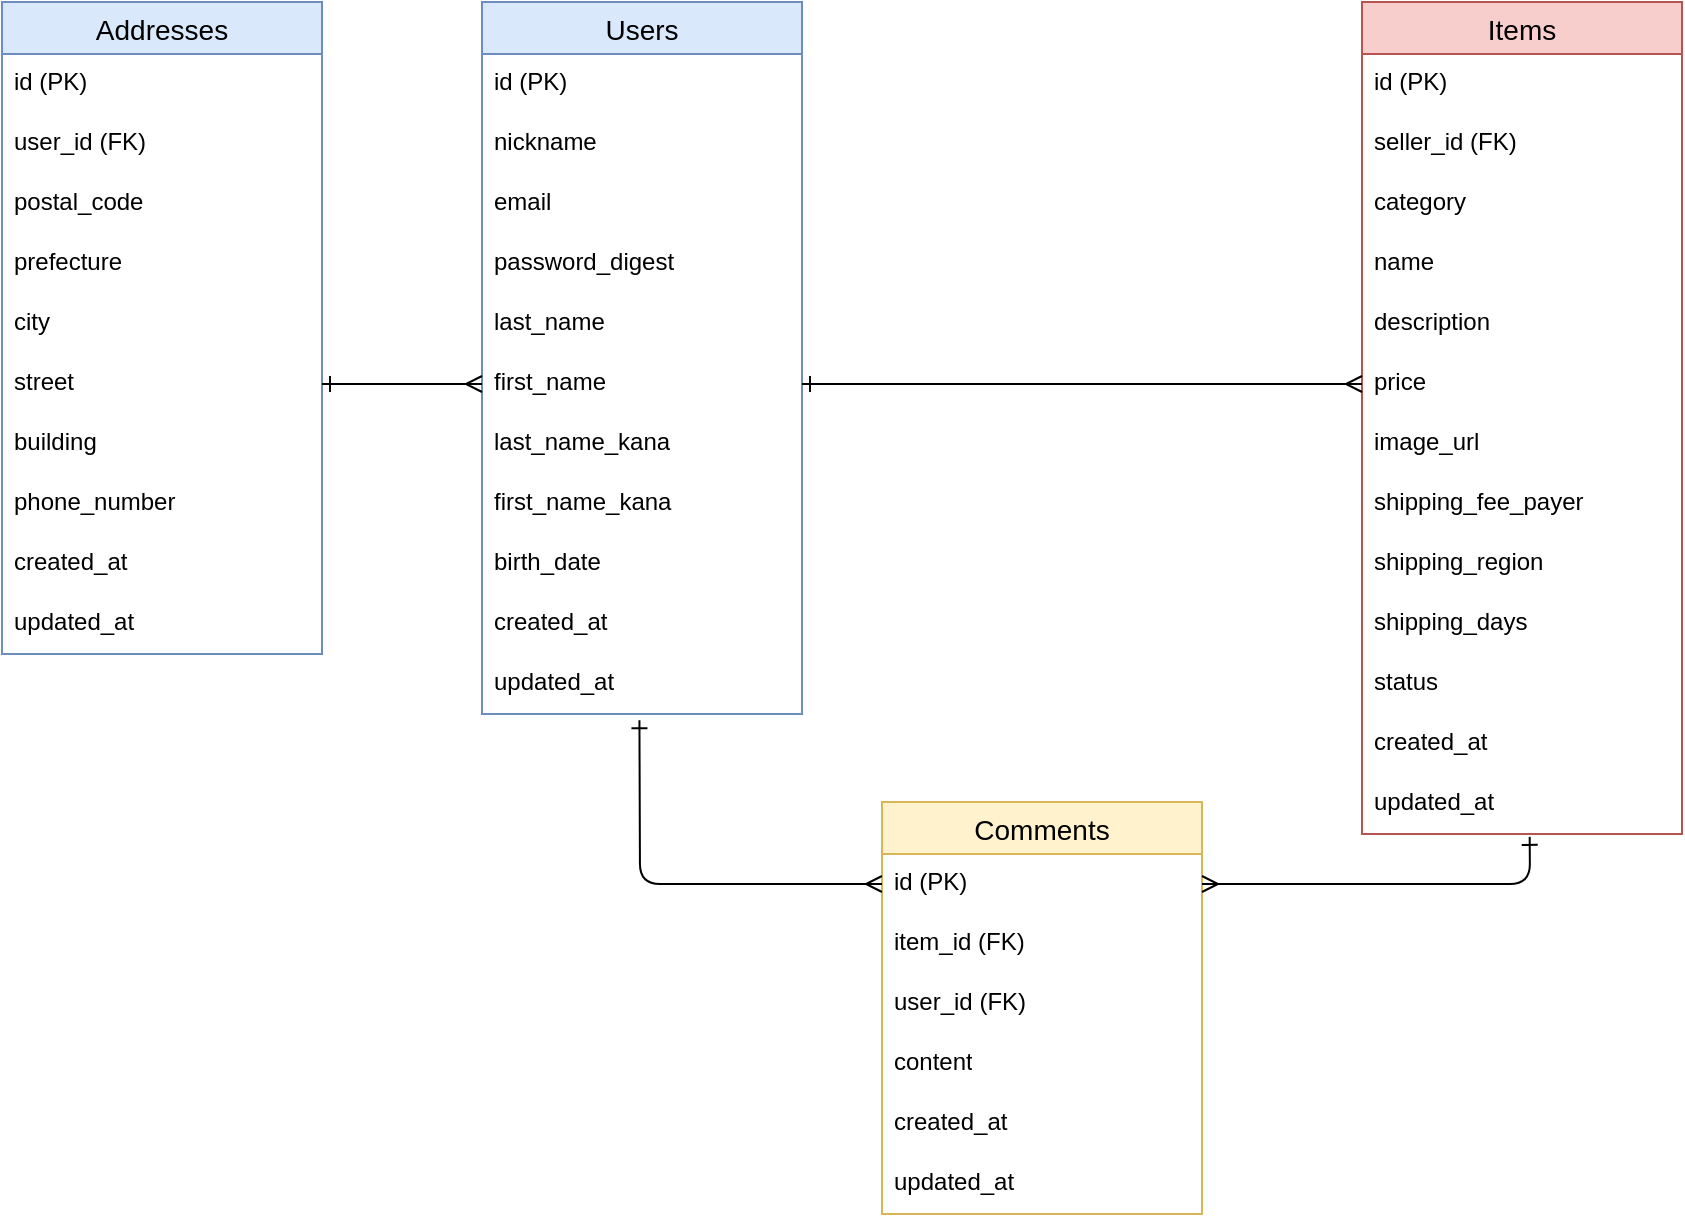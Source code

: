 <mxfile>
    <diagram id="Lt8R22qD1YM_LSIiMwtF" name="ページ1">
        <mxGraphModel dx="2206" dy="731" grid="1" gridSize="10" guides="1" tooltips="1" connect="1" arrows="1" fold="1" page="1" pageScale="1" pageWidth="827" pageHeight="1169" math="0" shadow="0">
            <root>
                <mxCell id="0"/>
                <mxCell id="1" parent="0"/>
                <mxCell id="rO5kvPuwBL1AwC9_QXNd-16" value="Users" style="swimlane;fontStyle=0;childLayout=stackLayout;horizontal=1;startSize=26;horizontalStack=0;resizeParent=1;resizeParentMax=0;resizeLast=0;collapsible=1;marginBottom=0;align=center;fontSize=14;fillColor=#dae8fc;strokeColor=#6c8ebf;" vertex="1" parent="1">
                    <mxGeometry x="120" y="200" width="160" height="356" as="geometry">
                        <mxRectangle x="120" y="200" width="80" height="30" as="alternateBounds"/>
                    </mxGeometry>
                </mxCell>
                <mxCell id="rO5kvPuwBL1AwC9_QXNd-17" value="id (PK)" style="text;strokeColor=none;fillColor=none;spacingLeft=4;spacingRight=4;overflow=hidden;rotatable=0;points=[[0,0.5],[1,0.5]];portConstraint=eastwest;fontSize=12;whiteSpace=wrap;html=1;" vertex="1" parent="rO5kvPuwBL1AwC9_QXNd-16">
                    <mxGeometry y="26" width="160" height="30" as="geometry"/>
                </mxCell>
                <mxCell id="rO5kvPuwBL1AwC9_QXNd-18" value="nickname" style="text;strokeColor=none;fillColor=none;spacingLeft=4;spacingRight=4;overflow=hidden;rotatable=0;points=[[0,0.5],[1,0.5]];portConstraint=eastwest;fontSize=12;whiteSpace=wrap;html=1;" vertex="1" parent="rO5kvPuwBL1AwC9_QXNd-16">
                    <mxGeometry y="56" width="160" height="30" as="geometry"/>
                </mxCell>
                <mxCell id="rO5kvPuwBL1AwC9_QXNd-19" value="email" style="text;strokeColor=none;fillColor=none;spacingLeft=4;spacingRight=4;overflow=hidden;rotatable=0;points=[[0,0.5],[1,0.5]];portConstraint=eastwest;fontSize=12;whiteSpace=wrap;html=1;" vertex="1" parent="rO5kvPuwBL1AwC9_QXNd-16">
                    <mxGeometry y="86" width="160" height="30" as="geometry"/>
                </mxCell>
                <mxCell id="rO5kvPuwBL1AwC9_QXNd-37" value="password_digest" style="text;strokeColor=none;fillColor=none;spacingLeft=4;spacingRight=4;overflow=hidden;rotatable=0;points=[[0,0.5],[1,0.5]];portConstraint=eastwest;fontSize=12;whiteSpace=wrap;html=1;" vertex="1" parent="rO5kvPuwBL1AwC9_QXNd-16">
                    <mxGeometry y="116" width="160" height="30" as="geometry"/>
                </mxCell>
                <mxCell id="rO5kvPuwBL1AwC9_QXNd-38" value="last_name" style="text;strokeColor=none;fillColor=none;spacingLeft=4;spacingRight=4;overflow=hidden;rotatable=0;points=[[0,0.5],[1,0.5]];portConstraint=eastwest;fontSize=12;whiteSpace=wrap;html=1;" vertex="1" parent="rO5kvPuwBL1AwC9_QXNd-16">
                    <mxGeometry y="146" width="160" height="30" as="geometry"/>
                </mxCell>
                <mxCell id="rO5kvPuwBL1AwC9_QXNd-39" value="first_name" style="text;strokeColor=none;fillColor=none;spacingLeft=4;spacingRight=4;overflow=hidden;rotatable=0;points=[[0,0.5],[1,0.5]];portConstraint=eastwest;fontSize=12;whiteSpace=wrap;html=1;" vertex="1" parent="rO5kvPuwBL1AwC9_QXNd-16">
                    <mxGeometry y="176" width="160" height="30" as="geometry"/>
                </mxCell>
                <mxCell id="rO5kvPuwBL1AwC9_QXNd-40" value="last_name_kana" style="text;strokeColor=none;fillColor=none;spacingLeft=4;spacingRight=4;overflow=hidden;rotatable=0;points=[[0,0.5],[1,0.5]];portConstraint=eastwest;fontSize=12;whiteSpace=wrap;html=1;" vertex="1" parent="rO5kvPuwBL1AwC9_QXNd-16">
                    <mxGeometry y="206" width="160" height="30" as="geometry"/>
                </mxCell>
                <mxCell id="rO5kvPuwBL1AwC9_QXNd-41" value="first_name_kana" style="text;strokeColor=none;fillColor=none;spacingLeft=4;spacingRight=4;overflow=hidden;rotatable=0;points=[[0,0.5],[1,0.5]];portConstraint=eastwest;fontSize=12;whiteSpace=wrap;html=1;" vertex="1" parent="rO5kvPuwBL1AwC9_QXNd-16">
                    <mxGeometry y="236" width="160" height="30" as="geometry"/>
                </mxCell>
                <mxCell id="rO5kvPuwBL1AwC9_QXNd-42" value="birth_date" style="text;strokeColor=none;fillColor=none;spacingLeft=4;spacingRight=4;overflow=hidden;rotatable=0;points=[[0,0.5],[1,0.5]];portConstraint=eastwest;fontSize=12;whiteSpace=wrap;html=1;" vertex="1" parent="rO5kvPuwBL1AwC9_QXNd-16">
                    <mxGeometry y="266" width="160" height="30" as="geometry"/>
                </mxCell>
                <mxCell id="rO5kvPuwBL1AwC9_QXNd-43" value="created_at" style="text;strokeColor=none;fillColor=none;spacingLeft=4;spacingRight=4;overflow=hidden;rotatable=0;points=[[0,0.5],[1,0.5]];portConstraint=eastwest;fontSize=12;whiteSpace=wrap;html=1;" vertex="1" parent="rO5kvPuwBL1AwC9_QXNd-16">
                    <mxGeometry y="296" width="160" height="30" as="geometry"/>
                </mxCell>
                <mxCell id="rO5kvPuwBL1AwC9_QXNd-44" value="updated_at" style="text;strokeColor=none;fillColor=none;spacingLeft=4;spacingRight=4;overflow=hidden;rotatable=0;points=[[0,0.5],[1,0.5]];portConstraint=eastwest;fontSize=12;whiteSpace=wrap;html=1;" vertex="1" parent="rO5kvPuwBL1AwC9_QXNd-16">
                    <mxGeometry y="326" width="160" height="30" as="geometry"/>
                </mxCell>
                <mxCell id="rO5kvPuwBL1AwC9_QXNd-20" value="Items" style="swimlane;fontStyle=0;childLayout=stackLayout;horizontal=1;startSize=26;horizontalStack=0;resizeParent=1;resizeParentMax=0;resizeLast=0;collapsible=1;marginBottom=0;align=center;fontSize=14;fillColor=#f8cecc;strokeColor=#b85450;spacing=2;" vertex="1" parent="1">
                    <mxGeometry x="560" y="200" width="160" height="416" as="geometry">
                        <mxRectangle x="570" y="200" width="70" height="30" as="alternateBounds"/>
                    </mxGeometry>
                </mxCell>
                <mxCell id="rO5kvPuwBL1AwC9_QXNd-21" value="id (PK)" style="text;strokeColor=none;fillColor=none;spacingLeft=4;spacingRight=4;overflow=hidden;rotatable=0;points=[[0,0.5],[1,0.5]];portConstraint=eastwest;fontSize=12;whiteSpace=wrap;html=1;" vertex="1" parent="rO5kvPuwBL1AwC9_QXNd-20">
                    <mxGeometry y="26" width="160" height="30" as="geometry"/>
                </mxCell>
                <mxCell id="rO5kvPuwBL1AwC9_QXNd-22" value="&lt;span style=&quot;color: rgb(0, 0, 0);&quot;&gt;seller_id (FK)&lt;/span&gt;" style="text;strokeColor=none;fillColor=none;spacingLeft=4;spacingRight=4;overflow=hidden;rotatable=0;points=[[0,0.5],[1,0.5]];portConstraint=eastwest;fontSize=12;whiteSpace=wrap;html=1;" vertex="1" parent="rO5kvPuwBL1AwC9_QXNd-20">
                    <mxGeometry y="56" width="160" height="30" as="geometry"/>
                </mxCell>
                <mxCell id="rO5kvPuwBL1AwC9_QXNd-23" value="category" style="text;strokeColor=none;fillColor=none;spacingLeft=4;spacingRight=4;overflow=hidden;rotatable=0;points=[[0,0.5],[1,0.5]];portConstraint=eastwest;fontSize=12;whiteSpace=wrap;html=1;" vertex="1" parent="rO5kvPuwBL1AwC9_QXNd-20">
                    <mxGeometry y="86" width="160" height="30" as="geometry"/>
                </mxCell>
                <mxCell id="rO5kvPuwBL1AwC9_QXNd-56" value="name" style="text;strokeColor=none;fillColor=none;spacingLeft=4;spacingRight=4;overflow=hidden;rotatable=0;points=[[0,0.5],[1,0.5]];portConstraint=eastwest;fontSize=12;whiteSpace=wrap;html=1;" vertex="1" parent="rO5kvPuwBL1AwC9_QXNd-20">
                    <mxGeometry y="116" width="160" height="30" as="geometry"/>
                </mxCell>
                <mxCell id="rO5kvPuwBL1AwC9_QXNd-55" value="description" style="text;strokeColor=none;fillColor=none;spacingLeft=4;spacingRight=4;overflow=hidden;rotatable=0;points=[[0,0.5],[1,0.5]];portConstraint=eastwest;fontSize=12;whiteSpace=wrap;html=1;" vertex="1" parent="rO5kvPuwBL1AwC9_QXNd-20">
                    <mxGeometry y="146" width="160" height="30" as="geometry"/>
                </mxCell>
                <mxCell id="rO5kvPuwBL1AwC9_QXNd-54" value="price" style="text;strokeColor=none;fillColor=none;spacingLeft=4;spacingRight=4;overflow=hidden;rotatable=0;points=[[0,0.5],[1,0.5]];portConstraint=eastwest;fontSize=12;whiteSpace=wrap;html=1;" vertex="1" parent="rO5kvPuwBL1AwC9_QXNd-20">
                    <mxGeometry y="176" width="160" height="30" as="geometry"/>
                </mxCell>
                <mxCell id="rO5kvPuwBL1AwC9_QXNd-53" value="image_url" style="text;strokeColor=none;fillColor=none;spacingLeft=4;spacingRight=4;overflow=hidden;rotatable=0;points=[[0,0.5],[1,0.5]];portConstraint=eastwest;fontSize=12;whiteSpace=wrap;html=1;" vertex="1" parent="rO5kvPuwBL1AwC9_QXNd-20">
                    <mxGeometry y="206" width="160" height="30" as="geometry"/>
                </mxCell>
                <mxCell id="rO5kvPuwBL1AwC9_QXNd-52" value="shipping_fee_payer" style="text;strokeColor=none;fillColor=none;spacingLeft=4;spacingRight=4;overflow=hidden;rotatable=0;points=[[0,0.5],[1,0.5]];portConstraint=eastwest;fontSize=12;whiteSpace=wrap;html=1;" vertex="1" parent="rO5kvPuwBL1AwC9_QXNd-20">
                    <mxGeometry y="236" width="160" height="30" as="geometry"/>
                </mxCell>
                <mxCell id="rO5kvPuwBL1AwC9_QXNd-51" value="shipping_region" style="text;strokeColor=none;fillColor=none;spacingLeft=4;spacingRight=4;overflow=hidden;rotatable=0;points=[[0,0.5],[1,0.5]];portConstraint=eastwest;fontSize=12;whiteSpace=wrap;html=1;" vertex="1" parent="rO5kvPuwBL1AwC9_QXNd-20">
                    <mxGeometry y="266" width="160" height="30" as="geometry"/>
                </mxCell>
                <mxCell id="rO5kvPuwBL1AwC9_QXNd-50" value="shipping_days" style="text;strokeColor=none;fillColor=none;spacingLeft=4;spacingRight=4;overflow=hidden;rotatable=0;points=[[0,0.5],[1,0.5]];portConstraint=eastwest;fontSize=12;whiteSpace=wrap;html=1;" vertex="1" parent="rO5kvPuwBL1AwC9_QXNd-20">
                    <mxGeometry y="296" width="160" height="30" as="geometry"/>
                </mxCell>
                <mxCell id="rO5kvPuwBL1AwC9_QXNd-57" value="status" style="text;strokeColor=none;fillColor=none;spacingLeft=4;spacingRight=4;overflow=hidden;rotatable=0;points=[[0,0.5],[1,0.5]];portConstraint=eastwest;fontSize=12;whiteSpace=wrap;html=1;" vertex="1" parent="rO5kvPuwBL1AwC9_QXNd-20">
                    <mxGeometry y="326" width="160" height="30" as="geometry"/>
                </mxCell>
                <mxCell id="rO5kvPuwBL1AwC9_QXNd-58" value="created_at" style="text;strokeColor=none;fillColor=none;spacingLeft=4;spacingRight=4;overflow=hidden;rotatable=0;points=[[0,0.5],[1,0.5]];portConstraint=eastwest;fontSize=12;whiteSpace=wrap;html=1;" vertex="1" parent="rO5kvPuwBL1AwC9_QXNd-20">
                    <mxGeometry y="356" width="160" height="30" as="geometry"/>
                </mxCell>
                <mxCell id="rO5kvPuwBL1AwC9_QXNd-59" value="updated_at" style="text;strokeColor=none;fillColor=none;spacingLeft=4;spacingRight=4;overflow=hidden;rotatable=0;points=[[0,0.5],[1,0.5]];portConstraint=eastwest;fontSize=12;whiteSpace=wrap;html=1;" vertex="1" parent="rO5kvPuwBL1AwC9_QXNd-20">
                    <mxGeometry y="386" width="160" height="30" as="geometry"/>
                </mxCell>
                <mxCell id="rO5kvPuwBL1AwC9_QXNd-24" value="Addresses" style="swimlane;fontStyle=0;childLayout=stackLayout;horizontal=1;startSize=26;horizontalStack=0;resizeParent=1;resizeParentMax=0;resizeLast=0;collapsible=1;marginBottom=0;align=center;fontSize=14;fillColor=#dae8fc;strokeColor=#6c8ebf;" vertex="1" parent="1">
                    <mxGeometry x="-120" y="200" width="160" height="326" as="geometry"/>
                </mxCell>
                <mxCell id="rO5kvPuwBL1AwC9_QXNd-25" value="id (PK)" style="text;strokeColor=none;fillColor=none;spacingLeft=4;spacingRight=4;overflow=hidden;rotatable=0;points=[[0,0.5],[1,0.5]];portConstraint=eastwest;fontSize=12;whiteSpace=wrap;html=1;" vertex="1" parent="rO5kvPuwBL1AwC9_QXNd-24">
                    <mxGeometry y="26" width="160" height="30" as="geometry"/>
                </mxCell>
                <mxCell id="rO5kvPuwBL1AwC9_QXNd-26" value="user_id (FK)" style="text;strokeColor=none;fillColor=none;spacingLeft=4;spacingRight=4;overflow=hidden;rotatable=0;points=[[0,0.5],[1,0.5]];portConstraint=eastwest;fontSize=12;whiteSpace=wrap;html=1;" vertex="1" parent="rO5kvPuwBL1AwC9_QXNd-24">
                    <mxGeometry y="56" width="160" height="30" as="geometry"/>
                </mxCell>
                <mxCell id="rO5kvPuwBL1AwC9_QXNd-27" value="postal_code" style="text;strokeColor=none;fillColor=none;spacingLeft=4;spacingRight=4;overflow=hidden;rotatable=0;points=[[0,0.5],[1,0.5]];portConstraint=eastwest;fontSize=12;whiteSpace=wrap;html=1;" vertex="1" parent="rO5kvPuwBL1AwC9_QXNd-24">
                    <mxGeometry y="86" width="160" height="30" as="geometry"/>
                </mxCell>
                <mxCell id="rO5kvPuwBL1AwC9_QXNd-68" value="prefecture" style="text;strokeColor=none;fillColor=none;spacingLeft=4;spacingRight=4;overflow=hidden;rotatable=0;points=[[0,0.5],[1,0.5]];portConstraint=eastwest;fontSize=12;whiteSpace=wrap;html=1;" vertex="1" parent="rO5kvPuwBL1AwC9_QXNd-24">
                    <mxGeometry y="116" width="160" height="30" as="geometry"/>
                </mxCell>
                <mxCell id="rO5kvPuwBL1AwC9_QXNd-69" value="city" style="text;strokeColor=none;fillColor=none;spacingLeft=4;spacingRight=4;overflow=hidden;rotatable=0;points=[[0,0.5],[1,0.5]];portConstraint=eastwest;fontSize=12;whiteSpace=wrap;html=1;" vertex="1" parent="rO5kvPuwBL1AwC9_QXNd-24">
                    <mxGeometry y="146" width="160" height="30" as="geometry"/>
                </mxCell>
                <mxCell id="rO5kvPuwBL1AwC9_QXNd-70" value="street" style="text;strokeColor=none;fillColor=none;spacingLeft=4;spacingRight=4;overflow=hidden;rotatable=0;points=[[0,0.5],[1,0.5]];portConstraint=eastwest;fontSize=12;whiteSpace=wrap;html=1;" vertex="1" parent="rO5kvPuwBL1AwC9_QXNd-24">
                    <mxGeometry y="176" width="160" height="30" as="geometry"/>
                </mxCell>
                <mxCell id="rO5kvPuwBL1AwC9_QXNd-71" value="building" style="text;strokeColor=none;fillColor=none;spacingLeft=4;spacingRight=4;overflow=hidden;rotatable=0;points=[[0,0.5],[1,0.5]];portConstraint=eastwest;fontSize=12;whiteSpace=wrap;html=1;" vertex="1" parent="rO5kvPuwBL1AwC9_QXNd-24">
                    <mxGeometry y="206" width="160" height="30" as="geometry"/>
                </mxCell>
                <mxCell id="rO5kvPuwBL1AwC9_QXNd-72" value="phone_number" style="text;strokeColor=none;fillColor=none;spacingLeft=4;spacingRight=4;overflow=hidden;rotatable=0;points=[[0,0.5],[1,0.5]];portConstraint=eastwest;fontSize=12;whiteSpace=wrap;html=1;" vertex="1" parent="rO5kvPuwBL1AwC9_QXNd-24">
                    <mxGeometry y="236" width="160" height="30" as="geometry"/>
                </mxCell>
                <mxCell id="rO5kvPuwBL1AwC9_QXNd-74" value="created_at" style="text;strokeColor=none;fillColor=none;spacingLeft=4;spacingRight=4;overflow=hidden;rotatable=0;points=[[0,0.5],[1,0.5]];portConstraint=eastwest;fontSize=12;whiteSpace=wrap;html=1;" vertex="1" parent="rO5kvPuwBL1AwC9_QXNd-24">
                    <mxGeometry y="266" width="160" height="30" as="geometry"/>
                </mxCell>
                <mxCell id="rO5kvPuwBL1AwC9_QXNd-73" value="updated_at" style="text;strokeColor=none;fillColor=none;spacingLeft=4;spacingRight=4;overflow=hidden;rotatable=0;points=[[0,0.5],[1,0.5]];portConstraint=eastwest;fontSize=12;whiteSpace=wrap;html=1;" vertex="1" parent="rO5kvPuwBL1AwC9_QXNd-24">
                    <mxGeometry y="296" width="160" height="30" as="geometry"/>
                </mxCell>
                <mxCell id="rO5kvPuwBL1AwC9_QXNd-28" value="Comments" style="swimlane;fontStyle=0;childLayout=stackLayout;horizontal=1;startSize=26;horizontalStack=0;resizeParent=1;resizeParentMax=0;resizeLast=0;collapsible=1;marginBottom=0;align=center;fontSize=14;fillColor=#fff2cc;strokeColor=#d6b656;" vertex="1" parent="1">
                    <mxGeometry x="320" y="600" width="160" height="206" as="geometry"/>
                </mxCell>
                <mxCell id="rO5kvPuwBL1AwC9_QXNd-29" value="id (PK)" style="text;strokeColor=none;fillColor=none;spacingLeft=4;spacingRight=4;overflow=hidden;rotatable=0;points=[[0,0.5],[1,0.5]];portConstraint=eastwest;fontSize=12;whiteSpace=wrap;html=1;" vertex="1" parent="rO5kvPuwBL1AwC9_QXNd-28">
                    <mxGeometry y="26" width="160" height="30" as="geometry"/>
                </mxCell>
                <mxCell id="rO5kvPuwBL1AwC9_QXNd-30" value="item_id (FK)" style="text;strokeColor=none;fillColor=none;spacingLeft=4;spacingRight=4;overflow=hidden;rotatable=0;points=[[0,0.5],[1,0.5]];portConstraint=eastwest;fontSize=12;whiteSpace=wrap;html=1;" vertex="1" parent="rO5kvPuwBL1AwC9_QXNd-28">
                    <mxGeometry y="56" width="160" height="30" as="geometry"/>
                </mxCell>
                <mxCell id="rO5kvPuwBL1AwC9_QXNd-31" value="user_id (FK)" style="text;strokeColor=none;fillColor=none;spacingLeft=4;spacingRight=4;overflow=hidden;rotatable=0;points=[[0,0.5],[1,0.5]];portConstraint=eastwest;fontSize=12;whiteSpace=wrap;html=1;" vertex="1" parent="rO5kvPuwBL1AwC9_QXNd-28">
                    <mxGeometry y="86" width="160" height="30" as="geometry"/>
                </mxCell>
                <mxCell id="rO5kvPuwBL1AwC9_QXNd-48" value="content" style="text;strokeColor=none;fillColor=none;spacingLeft=4;spacingRight=4;overflow=hidden;rotatable=0;points=[[0,0.5],[1,0.5]];portConstraint=eastwest;fontSize=12;whiteSpace=wrap;html=1;" vertex="1" parent="rO5kvPuwBL1AwC9_QXNd-28">
                    <mxGeometry y="116" width="160" height="30" as="geometry"/>
                </mxCell>
                <mxCell id="rO5kvPuwBL1AwC9_QXNd-47" value="created_at" style="text;strokeColor=none;fillColor=none;spacingLeft=4;spacingRight=4;overflow=hidden;rotatable=0;points=[[0,0.5],[1,0.5]];portConstraint=eastwest;fontSize=12;whiteSpace=wrap;html=1;" vertex="1" parent="rO5kvPuwBL1AwC9_QXNd-28">
                    <mxGeometry y="146" width="160" height="30" as="geometry"/>
                </mxCell>
                <mxCell id="rO5kvPuwBL1AwC9_QXNd-46" value="updated_at" style="text;strokeColor=none;fillColor=none;spacingLeft=4;spacingRight=4;overflow=hidden;rotatable=0;points=[[0,0.5],[1,0.5]];portConstraint=eastwest;fontSize=12;whiteSpace=wrap;html=1;" vertex="1" parent="rO5kvPuwBL1AwC9_QXNd-28">
                    <mxGeometry y="176" width="160" height="30" as="geometry"/>
                </mxCell>
                <mxCell id="rO5kvPuwBL1AwC9_QXNd-64" style="edgeStyle=none;html=1;exitX=1;exitY=0.5;exitDx=0;exitDy=0;entryX=0;entryY=0.5;entryDx=0;entryDy=0;endArrow=ERmany;endFill=0;startArrow=ERone;startFill=0;" edge="1" parent="1" source="rO5kvPuwBL1AwC9_QXNd-39" target="rO5kvPuwBL1AwC9_QXNd-54">
                    <mxGeometry relative="1" as="geometry"/>
                </mxCell>
                <mxCell id="rO5kvPuwBL1AwC9_QXNd-66" style="edgeStyle=none;html=1;exitX=0;exitY=0.5;exitDx=0;exitDy=0;entryX=0.492;entryY=1.104;entryDx=0;entryDy=0;entryPerimeter=0;endArrow=ERone;endFill=0;startArrow=ERmany;startFill=0;" edge="1" parent="1" source="rO5kvPuwBL1AwC9_QXNd-29" target="rO5kvPuwBL1AwC9_QXNd-44">
                    <mxGeometry relative="1" as="geometry">
                        <Array as="points">
                            <mxPoint x="199" y="641"/>
                        </Array>
                    </mxGeometry>
                </mxCell>
                <mxCell id="rO5kvPuwBL1AwC9_QXNd-67" style="edgeStyle=none;html=1;exitX=1;exitY=0.5;exitDx=0;exitDy=0;entryX=0.524;entryY=1.048;entryDx=0;entryDy=0;entryPerimeter=0;endArrow=ERone;endFill=0;startArrow=ERmany;startFill=0;" edge="1" parent="1" source="rO5kvPuwBL1AwC9_QXNd-29" target="rO5kvPuwBL1AwC9_QXNd-59">
                    <mxGeometry relative="1" as="geometry">
                        <Array as="points">
                            <mxPoint x="644" y="641"/>
                        </Array>
                    </mxGeometry>
                </mxCell>
                <mxCell id="rO5kvPuwBL1AwC9_QXNd-75" style="edgeStyle=none;html=1;exitX=1;exitY=0.5;exitDx=0;exitDy=0;entryX=0;entryY=0.5;entryDx=0;entryDy=0;endArrow=ERmany;endFill=0;startArrow=ERone;startFill=0;" edge="1" parent="1" source="rO5kvPuwBL1AwC9_QXNd-70" target="rO5kvPuwBL1AwC9_QXNd-39">
                    <mxGeometry relative="1" as="geometry"/>
                </mxCell>
            </root>
        </mxGraphModel>
    </diagram>
</mxfile>